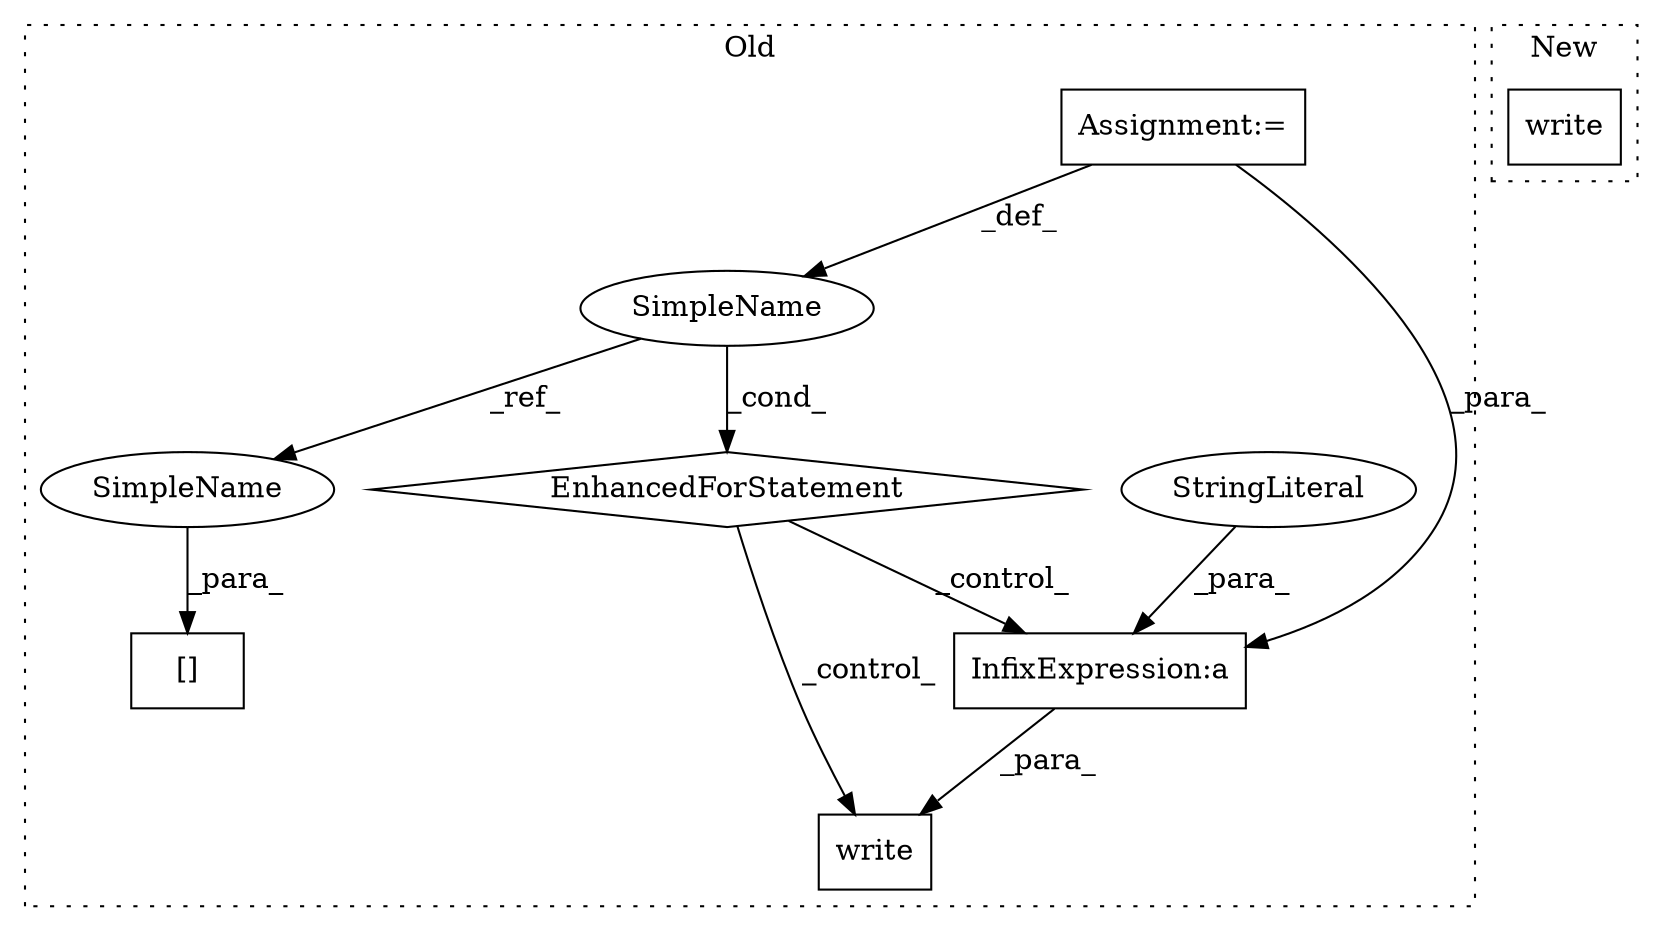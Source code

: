 digraph G {
subgraph cluster0 {
1 [label="EnhancedForStatement" a="70" s="5107,5193" l="61,2" shape="diamond"];
3 [label="Assignment:=" a="7" s="5107,5193" l="61,2" shape="box"];
4 [label="write" a="32" s="5216,5252" l="6,1" shape="box"];
5 [label="SimpleName" a="42" s="5172" l="1" shape="ellipse"];
6 [label="InfixExpression:a" a="27" s="5245" l="3" shape="box"];
7 [label="StringLiteral" a="45" s="5248" l="4" shape="ellipse"];
8 [label="[]" a="2" s="5231,5243" l="11,1" shape="box"];
9 [label="SimpleName" a="42" s="5242" l="1" shape="ellipse"];
label = "Old";
style="dotted";
}
subgraph cluster1 {
2 [label="write" a="32" s="5787,5816" l="6,1" shape="box"];
label = "New";
style="dotted";
}
1 -> 6 [label="_control_"];
1 -> 4 [label="_control_"];
3 -> 5 [label="_def_"];
3 -> 6 [label="_para_"];
5 -> 9 [label="_ref_"];
5 -> 1 [label="_cond_"];
6 -> 4 [label="_para_"];
7 -> 6 [label="_para_"];
9 -> 8 [label="_para_"];
}